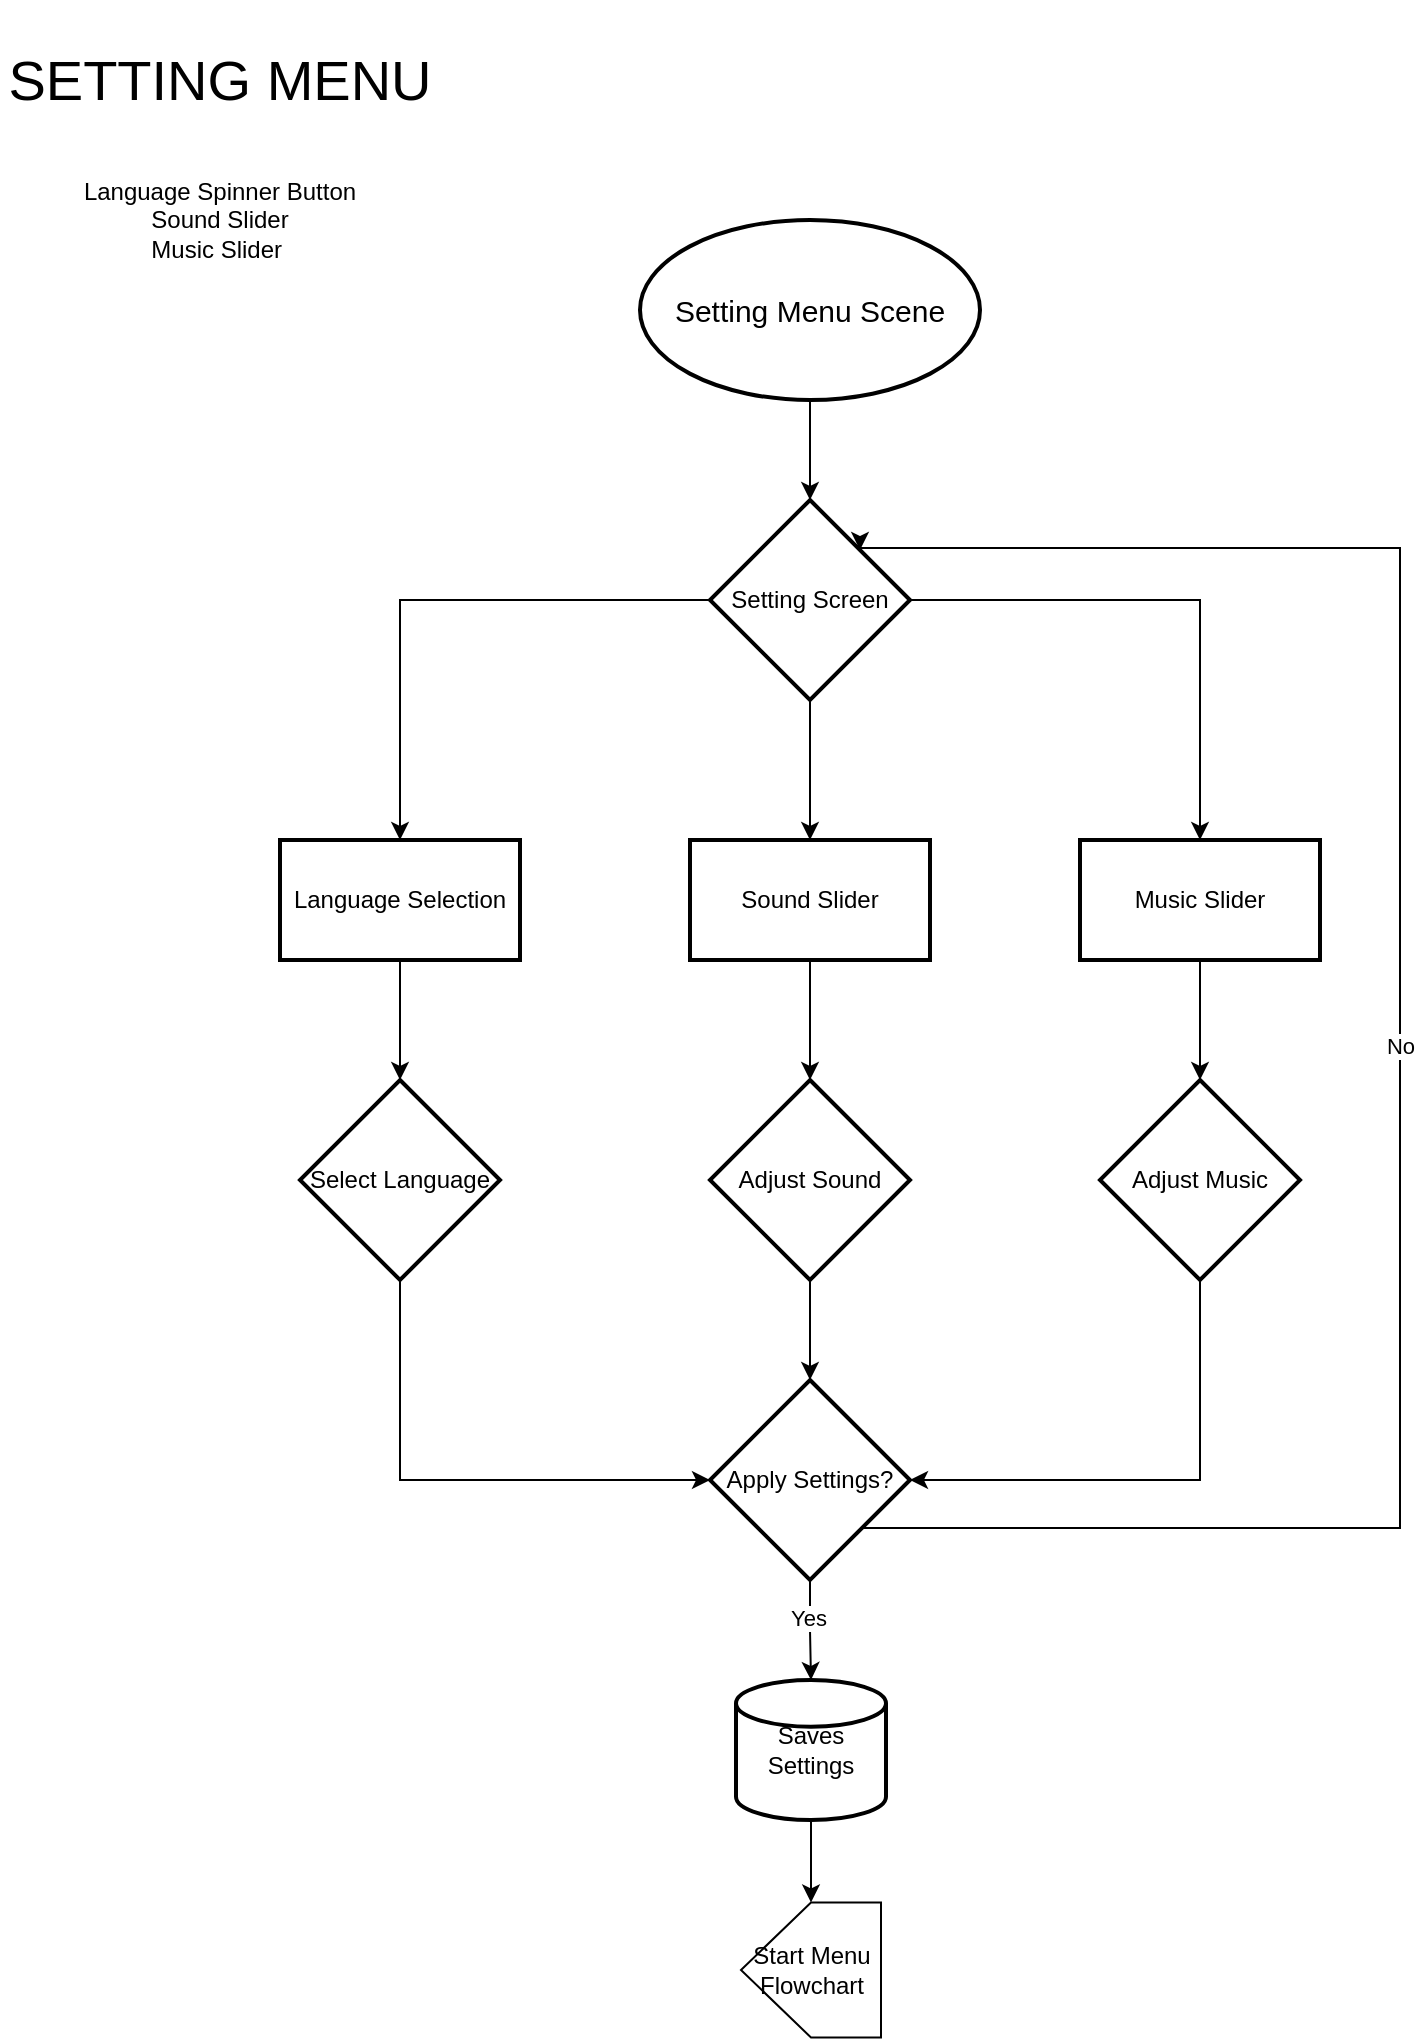 <mxfile version="28.2.5">
  <diagram name="Page-1" id="S7ofxyOANnnm_Xq8Z-pQ">
    <mxGraphModel dx="1123" dy="597" grid="1" gridSize="10" guides="1" tooltips="1" connect="1" arrows="1" fold="1" page="1" pageScale="1" pageWidth="850" pageHeight="1100" math="0" shadow="0">
      <root>
        <mxCell id="0" />
        <mxCell id="1" parent="0" />
        <mxCell id="alOayoN6v9YaXPzF32uu-1" value="&lt;span style=&quot;font-size: 28px;&quot;&gt;SETTING MENU&lt;/span&gt;" style="text;html=1;align=center;verticalAlign=middle;whiteSpace=wrap;rounded=0;" vertex="1" parent="1">
          <mxGeometry x="20" width="220" height="80" as="geometry" />
        </mxCell>
        <mxCell id="alOayoN6v9YaXPzF32uu-7" style="edgeStyle=orthogonalEdgeStyle;rounded=0;orthogonalLoop=1;jettySize=auto;html=1;entryX=0.5;entryY=0;entryDx=0;entryDy=0;" edge="1" parent="1" source="alOayoN6v9YaXPzF32uu-3" target="alOayoN6v9YaXPzF32uu-5">
          <mxGeometry relative="1" as="geometry" />
        </mxCell>
        <mxCell id="alOayoN6v9YaXPzF32uu-3" value="&lt;font style=&quot;font-size: 15px;&quot;&gt;Setting Menu Scene&lt;/font&gt;" style="strokeWidth=2;html=1;shape=mxgraph.flowchart.start_1;whiteSpace=wrap;" vertex="1" parent="1">
          <mxGeometry x="340" y="110" width="170" height="90" as="geometry" />
        </mxCell>
        <mxCell id="alOayoN6v9YaXPzF32uu-14" style="edgeStyle=orthogonalEdgeStyle;rounded=0;orthogonalLoop=1;jettySize=auto;html=1;entryX=0.5;entryY=0;entryDx=0;entryDy=0;" edge="1" parent="1" source="alOayoN6v9YaXPzF32uu-5" target="alOayoN6v9YaXPzF32uu-8">
          <mxGeometry relative="1" as="geometry" />
        </mxCell>
        <mxCell id="alOayoN6v9YaXPzF32uu-15" style="edgeStyle=orthogonalEdgeStyle;rounded=0;orthogonalLoop=1;jettySize=auto;html=1;entryX=0.5;entryY=0;entryDx=0;entryDy=0;" edge="1" parent="1" source="alOayoN6v9YaXPzF32uu-5" target="alOayoN6v9YaXPzF32uu-10">
          <mxGeometry relative="1" as="geometry" />
        </mxCell>
        <mxCell id="alOayoN6v9YaXPzF32uu-16" style="edgeStyle=orthogonalEdgeStyle;rounded=0;orthogonalLoop=1;jettySize=auto;html=1;entryX=0.5;entryY=0;entryDx=0;entryDy=0;" edge="1" parent="1" source="alOayoN6v9YaXPzF32uu-5" target="alOayoN6v9YaXPzF32uu-9">
          <mxGeometry relative="1" as="geometry" />
        </mxCell>
        <mxCell id="alOayoN6v9YaXPzF32uu-5" value="Setting Screen" style="rhombus;whiteSpace=wrap;html=1;strokeWidth=2;" vertex="1" parent="1">
          <mxGeometry x="375" y="250" width="100" height="100" as="geometry" />
        </mxCell>
        <mxCell id="alOayoN6v9YaXPzF32uu-6" value="&lt;div&gt;Language Spinner Button&lt;/div&gt;&lt;div&gt;Sound Slider&lt;/div&gt;&lt;div&gt;Music Slider&amp;nbsp;&lt;/div&gt;" style="text;html=1;align=center;verticalAlign=middle;whiteSpace=wrap;rounded=0;" vertex="1" parent="1">
          <mxGeometry x="20" y="70" width="220" height="80" as="geometry" />
        </mxCell>
        <mxCell id="alOayoN6v9YaXPzF32uu-17" style="edgeStyle=orthogonalEdgeStyle;rounded=0;orthogonalLoop=1;jettySize=auto;html=1;entryX=0.5;entryY=0;entryDx=0;entryDy=0;" edge="1" parent="1" source="alOayoN6v9YaXPzF32uu-8" target="alOayoN6v9YaXPzF32uu-11">
          <mxGeometry relative="1" as="geometry" />
        </mxCell>
        <mxCell id="alOayoN6v9YaXPzF32uu-8" value="Language Selection" style="rounded=0;whiteSpace=wrap;html=1;strokeWidth=2;" vertex="1" parent="1">
          <mxGeometry x="160" y="420" width="120" height="60" as="geometry" />
        </mxCell>
        <mxCell id="alOayoN6v9YaXPzF32uu-18" style="edgeStyle=orthogonalEdgeStyle;rounded=0;orthogonalLoop=1;jettySize=auto;html=1;entryX=0.5;entryY=0;entryDx=0;entryDy=0;" edge="1" parent="1" source="alOayoN6v9YaXPzF32uu-9" target="alOayoN6v9YaXPzF32uu-12">
          <mxGeometry relative="1" as="geometry" />
        </mxCell>
        <mxCell id="alOayoN6v9YaXPzF32uu-9" value="Sound Slider" style="rounded=0;whiteSpace=wrap;html=1;strokeWidth=2;" vertex="1" parent="1">
          <mxGeometry x="365" y="420" width="120" height="60" as="geometry" />
        </mxCell>
        <mxCell id="alOayoN6v9YaXPzF32uu-19" style="edgeStyle=orthogonalEdgeStyle;rounded=0;orthogonalLoop=1;jettySize=auto;html=1;entryX=0.5;entryY=0;entryDx=0;entryDy=0;" edge="1" parent="1" source="alOayoN6v9YaXPzF32uu-10" target="alOayoN6v9YaXPzF32uu-13">
          <mxGeometry relative="1" as="geometry" />
        </mxCell>
        <mxCell id="alOayoN6v9YaXPzF32uu-10" value="Music Slider" style="rounded=0;whiteSpace=wrap;html=1;strokeWidth=2;" vertex="1" parent="1">
          <mxGeometry x="560" y="420" width="120" height="60" as="geometry" />
        </mxCell>
        <mxCell id="alOayoN6v9YaXPzF32uu-23" style="edgeStyle=orthogonalEdgeStyle;rounded=0;orthogonalLoop=1;jettySize=auto;html=1;entryX=0;entryY=0.5;entryDx=0;entryDy=0;" edge="1" parent="1" source="alOayoN6v9YaXPzF32uu-11" target="alOayoN6v9YaXPzF32uu-20">
          <mxGeometry relative="1" as="geometry">
            <Array as="points">
              <mxPoint x="220" y="740" />
            </Array>
          </mxGeometry>
        </mxCell>
        <mxCell id="alOayoN6v9YaXPzF32uu-11" value="Select Language" style="rhombus;whiteSpace=wrap;html=1;strokeWidth=2;" vertex="1" parent="1">
          <mxGeometry x="170" y="540" width="100" height="100" as="geometry" />
        </mxCell>
        <mxCell id="alOayoN6v9YaXPzF32uu-24" style="edgeStyle=orthogonalEdgeStyle;rounded=0;orthogonalLoop=1;jettySize=auto;html=1;entryX=0.5;entryY=0;entryDx=0;entryDy=0;" edge="1" parent="1" source="alOayoN6v9YaXPzF32uu-12" target="alOayoN6v9YaXPzF32uu-20">
          <mxGeometry relative="1" as="geometry" />
        </mxCell>
        <mxCell id="alOayoN6v9YaXPzF32uu-12" value="Adjust Sound" style="rhombus;whiteSpace=wrap;html=1;strokeWidth=2;" vertex="1" parent="1">
          <mxGeometry x="375" y="540" width="100" height="100" as="geometry" />
        </mxCell>
        <mxCell id="alOayoN6v9YaXPzF32uu-25" style="edgeStyle=orthogonalEdgeStyle;rounded=0;orthogonalLoop=1;jettySize=auto;html=1;entryX=1;entryY=0.5;entryDx=0;entryDy=0;" edge="1" parent="1" source="alOayoN6v9YaXPzF32uu-13" target="alOayoN6v9YaXPzF32uu-20">
          <mxGeometry relative="1" as="geometry">
            <Array as="points">
              <mxPoint x="620" y="740" />
            </Array>
          </mxGeometry>
        </mxCell>
        <mxCell id="alOayoN6v9YaXPzF32uu-13" value="Adjust Music" style="rhombus;whiteSpace=wrap;html=1;strokeWidth=2;" vertex="1" parent="1">
          <mxGeometry x="570" y="540" width="100" height="100" as="geometry" />
        </mxCell>
        <mxCell id="alOayoN6v9YaXPzF32uu-32" style="edgeStyle=orthogonalEdgeStyle;rounded=0;orthogonalLoop=1;jettySize=auto;html=1;exitX=1;exitY=1;exitDx=0;exitDy=0;entryX=1;entryY=0;entryDx=0;entryDy=0;" edge="1" parent="1" source="alOayoN6v9YaXPzF32uu-20" target="alOayoN6v9YaXPzF32uu-5">
          <mxGeometry relative="1" as="geometry">
            <Array as="points">
              <mxPoint x="720" y="764" />
              <mxPoint x="720" y="274" />
            </Array>
          </mxGeometry>
        </mxCell>
        <mxCell id="alOayoN6v9YaXPzF32uu-33" value="No" style="edgeLabel;html=1;align=center;verticalAlign=middle;resizable=0;points=[];" vertex="1" connectable="0" parent="alOayoN6v9YaXPzF32uu-32">
          <mxGeometry x="-0.008" relative="1" as="geometry">
            <mxPoint as="offset" />
          </mxGeometry>
        </mxCell>
        <mxCell id="alOayoN6v9YaXPzF32uu-20" value="Apply Settings?" style="rhombus;whiteSpace=wrap;html=1;strokeWidth=2;" vertex="1" parent="1">
          <mxGeometry x="375" y="690" width="100" height="100" as="geometry" />
        </mxCell>
        <mxCell id="alOayoN6v9YaXPzF32uu-29" style="edgeStyle=orthogonalEdgeStyle;rounded=0;orthogonalLoop=1;jettySize=auto;html=1;entryX=0;entryY=0.5;entryDx=0;entryDy=0;" edge="1" parent="1" source="alOayoN6v9YaXPzF32uu-22" target="alOayoN6v9YaXPzF32uu-28">
          <mxGeometry relative="1" as="geometry" />
        </mxCell>
        <mxCell id="alOayoN6v9YaXPzF32uu-22" value="Saves Settings" style="strokeWidth=2;html=1;shape=mxgraph.flowchart.database;whiteSpace=wrap;" vertex="1" parent="1">
          <mxGeometry x="388" y="840" width="75" height="70" as="geometry" />
        </mxCell>
        <mxCell id="alOayoN6v9YaXPzF32uu-26" style="edgeStyle=orthogonalEdgeStyle;rounded=0;orthogonalLoop=1;jettySize=auto;html=1;entryX=0.5;entryY=0;entryDx=0;entryDy=0;entryPerimeter=0;" edge="1" parent="1" source="alOayoN6v9YaXPzF32uu-20" target="alOayoN6v9YaXPzF32uu-22">
          <mxGeometry relative="1" as="geometry" />
        </mxCell>
        <mxCell id="alOayoN6v9YaXPzF32uu-27" value="Yes" style="edgeLabel;html=1;align=center;verticalAlign=middle;resizable=0;points=[];" vertex="1" connectable="0" parent="alOayoN6v9YaXPzF32uu-26">
          <mxGeometry x="-0.257" y="-1" relative="1" as="geometry">
            <mxPoint as="offset" />
          </mxGeometry>
        </mxCell>
        <mxCell id="alOayoN6v9YaXPzF32uu-28" value="Start Menu Flowchart" style="verticalLabelPosition=middle;verticalAlign=middle;shape=offPageConnector;rounded=0;size=0.5;labelPosition=center;align=center;rotation=90;html=1;whiteSpace=wrap;horizontal=0;" vertex="1" parent="1">
          <mxGeometry x="391.75" y="950" width="67.5" height="70" as="geometry" />
        </mxCell>
      </root>
    </mxGraphModel>
  </diagram>
</mxfile>

